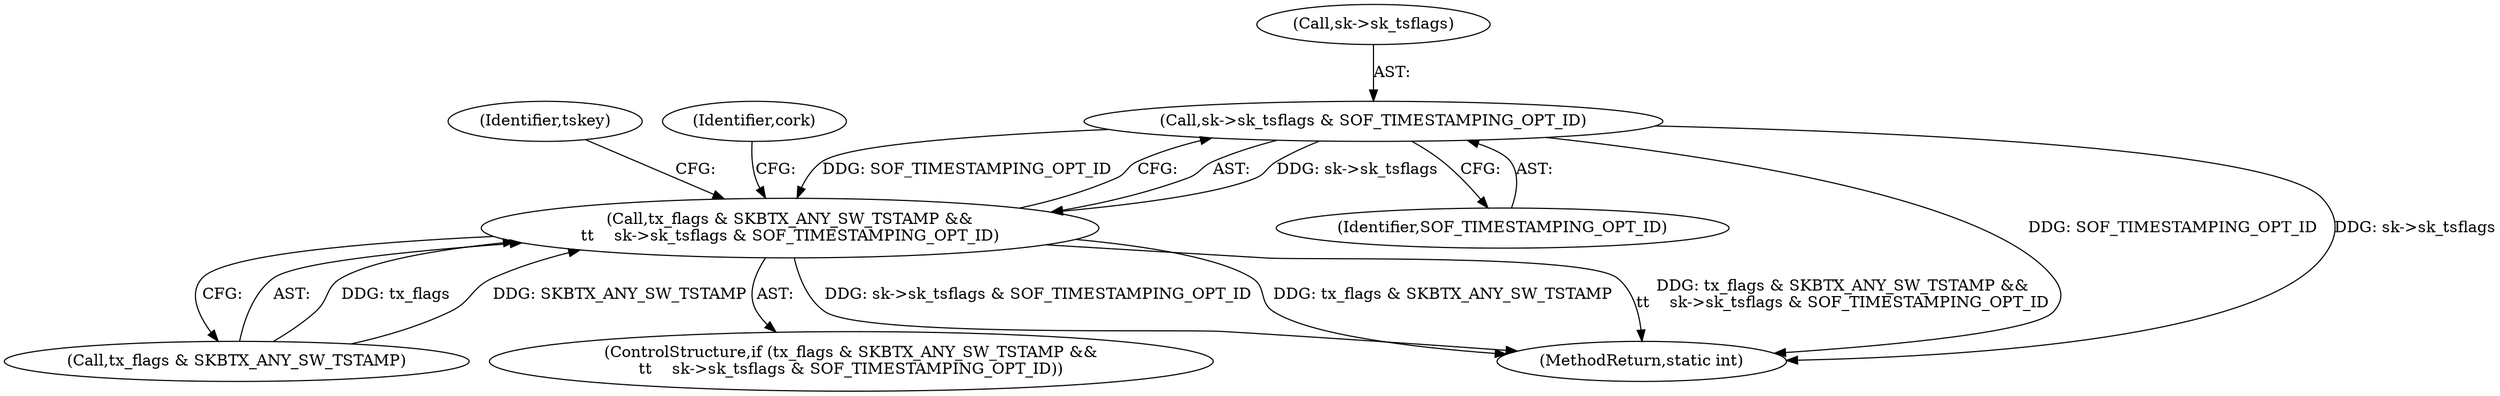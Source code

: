 digraph "0_linux_232cd35d0804cc241eb887bb8d4d9b3b9881c64a@pointer" {
"1000418" [label="(Call,sk->sk_tsflags & SOF_TIMESTAMPING_OPT_ID)"];
"1000414" [label="(Call,tx_flags & SKBTX_ANY_SW_TSTAMP &&\n\t\t    sk->sk_tsflags & SOF_TIMESTAMPING_OPT_ID)"];
"1000424" [label="(Identifier,tskey)"];
"1000419" [label="(Call,sk->sk_tsflags)"];
"1000422" [label="(Identifier,SOF_TIMESTAMPING_OPT_ID)"];
"1000413" [label="(ControlStructure,if (tx_flags & SKBTX_ANY_SW_TSTAMP &&\n\t\t    sk->sk_tsflags & SOF_TIMESTAMPING_OPT_ID))"];
"1000431" [label="(Identifier,cork)"];
"1001103" [label="(MethodReturn,static int)"];
"1000414" [label="(Call,tx_flags & SKBTX_ANY_SW_TSTAMP &&\n\t\t    sk->sk_tsflags & SOF_TIMESTAMPING_OPT_ID)"];
"1000418" [label="(Call,sk->sk_tsflags & SOF_TIMESTAMPING_OPT_ID)"];
"1000415" [label="(Call,tx_flags & SKBTX_ANY_SW_TSTAMP)"];
"1000418" -> "1000414"  [label="AST: "];
"1000418" -> "1000422"  [label="CFG: "];
"1000419" -> "1000418"  [label="AST: "];
"1000422" -> "1000418"  [label="AST: "];
"1000414" -> "1000418"  [label="CFG: "];
"1000418" -> "1001103"  [label="DDG: SOF_TIMESTAMPING_OPT_ID"];
"1000418" -> "1001103"  [label="DDG: sk->sk_tsflags"];
"1000418" -> "1000414"  [label="DDG: sk->sk_tsflags"];
"1000418" -> "1000414"  [label="DDG: SOF_TIMESTAMPING_OPT_ID"];
"1000414" -> "1000413"  [label="AST: "];
"1000414" -> "1000415"  [label="CFG: "];
"1000415" -> "1000414"  [label="AST: "];
"1000424" -> "1000414"  [label="CFG: "];
"1000431" -> "1000414"  [label="CFG: "];
"1000414" -> "1001103"  [label="DDG: tx_flags & SKBTX_ANY_SW_TSTAMP &&\n\t\t    sk->sk_tsflags & SOF_TIMESTAMPING_OPT_ID"];
"1000414" -> "1001103"  [label="DDG: sk->sk_tsflags & SOF_TIMESTAMPING_OPT_ID"];
"1000414" -> "1001103"  [label="DDG: tx_flags & SKBTX_ANY_SW_TSTAMP"];
"1000415" -> "1000414"  [label="DDG: tx_flags"];
"1000415" -> "1000414"  [label="DDG: SKBTX_ANY_SW_TSTAMP"];
}
